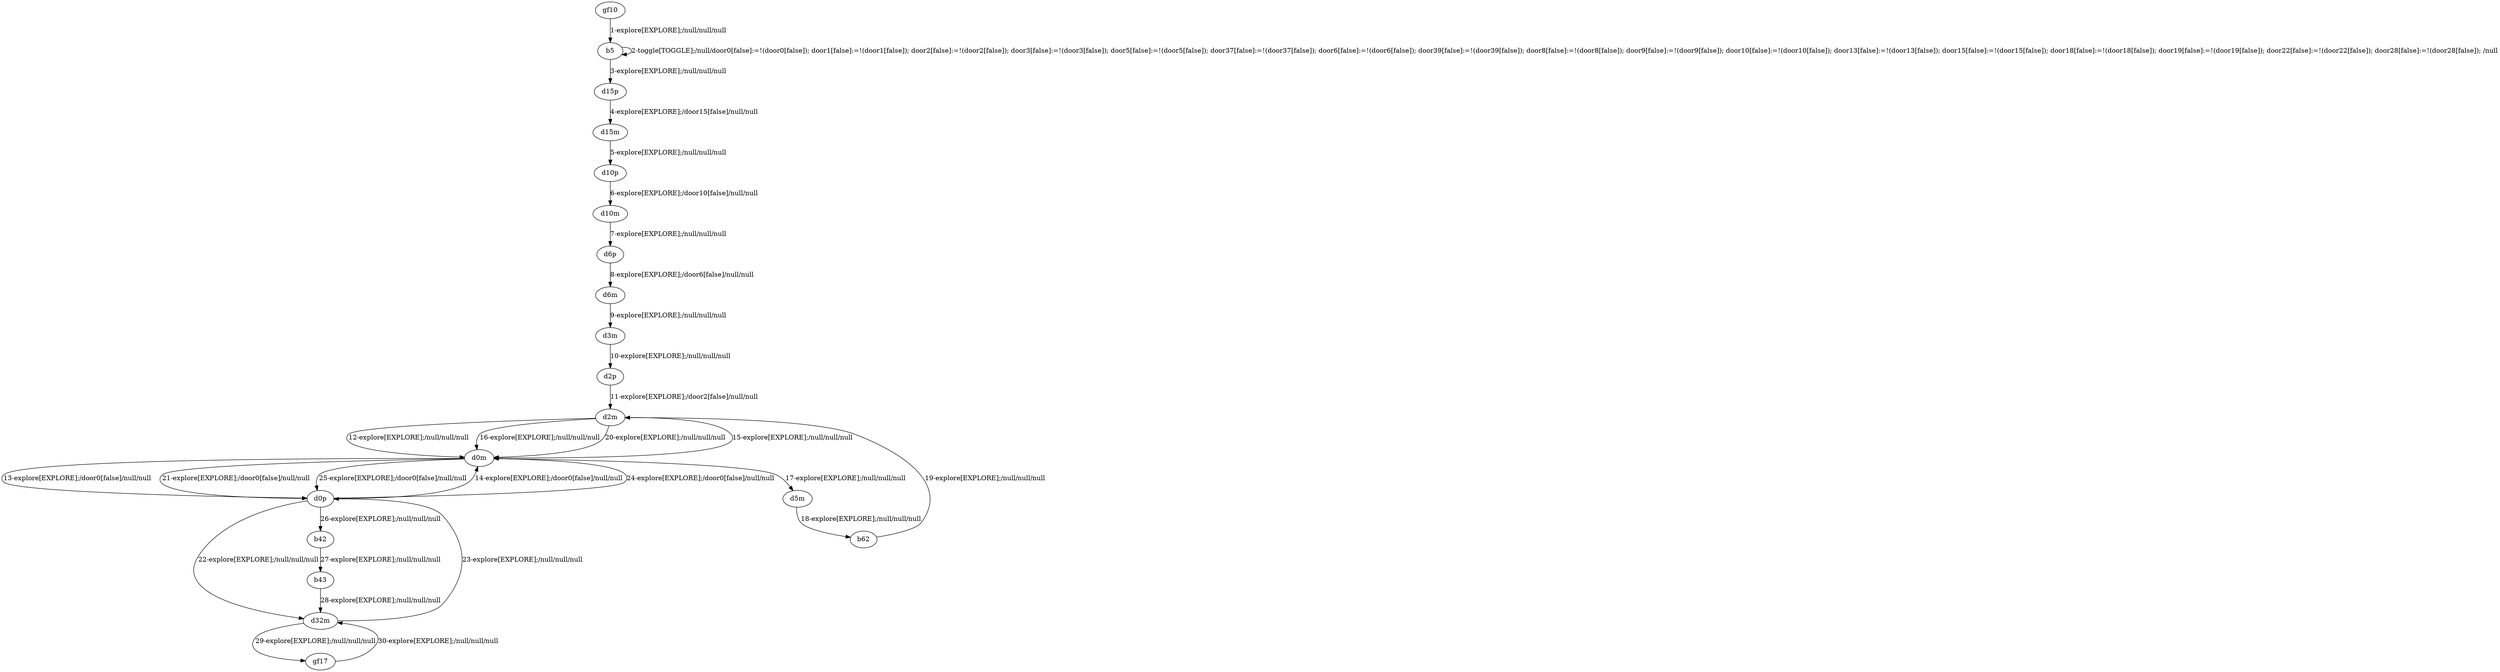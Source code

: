 # Total number of goals covered by this test: 1
# gf17 --> d32m

digraph g {
"gf10" -> "b5" [label = "1-explore[EXPLORE];/null/null/null"];
"b5" -> "b5" [label = "2-toggle[TOGGLE];/null/door0[false]:=!(door0[false]); door1[false]:=!(door1[false]); door2[false]:=!(door2[false]); door3[false]:=!(door3[false]); door5[false]:=!(door5[false]); door37[false]:=!(door37[false]); door6[false]:=!(door6[false]); door39[false]:=!(door39[false]); door8[false]:=!(door8[false]); door9[false]:=!(door9[false]); door10[false]:=!(door10[false]); door13[false]:=!(door13[false]); door15[false]:=!(door15[false]); door18[false]:=!(door18[false]); door19[false]:=!(door19[false]); door22[false]:=!(door22[false]); door28[false]:=!(door28[false]); /null"];
"b5" -> "d15p" [label = "3-explore[EXPLORE];/null/null/null"];
"d15p" -> "d15m" [label = "4-explore[EXPLORE];/door15[false]/null/null"];
"d15m" -> "d10p" [label = "5-explore[EXPLORE];/null/null/null"];
"d10p" -> "d10m" [label = "6-explore[EXPLORE];/door10[false]/null/null"];
"d10m" -> "d6p" [label = "7-explore[EXPLORE];/null/null/null"];
"d6p" -> "d6m" [label = "8-explore[EXPLORE];/door6[false]/null/null"];
"d6m" -> "d3m" [label = "9-explore[EXPLORE];/null/null/null"];
"d3m" -> "d2p" [label = "10-explore[EXPLORE];/null/null/null"];
"d2p" -> "d2m" [label = "11-explore[EXPLORE];/door2[false]/null/null"];
"d2m" -> "d0m" [label = "12-explore[EXPLORE];/null/null/null"];
"d0m" -> "d0p" [label = "13-explore[EXPLORE];/door0[false]/null/null"];
"d0p" -> "d0m" [label = "14-explore[EXPLORE];/door0[false]/null/null"];
"d0m" -> "d2m" [label = "15-explore[EXPLORE];/null/null/null"];
"d2m" -> "d0m" [label = "16-explore[EXPLORE];/null/null/null"];
"d0m" -> "d5m" [label = "17-explore[EXPLORE];/null/null/null"];
"d5m" -> "b62" [label = "18-explore[EXPLORE];/null/null/null"];
"b62" -> "d2m" [label = "19-explore[EXPLORE];/null/null/null"];
"d2m" -> "d0m" [label = "20-explore[EXPLORE];/null/null/null"];
"d0m" -> "d0p" [label = "21-explore[EXPLORE];/door0[false]/null/null"];
"d0p" -> "d32m" [label = "22-explore[EXPLORE];/null/null/null"];
"d32m" -> "d0p" [label = "23-explore[EXPLORE];/null/null/null"];
"d0p" -> "d0m" [label = "24-explore[EXPLORE];/door0[false]/null/null"];
"d0m" -> "d0p" [label = "25-explore[EXPLORE];/door0[false]/null/null"];
"d0p" -> "b42" [label = "26-explore[EXPLORE];/null/null/null"];
"b42" -> "b43" [label = "27-explore[EXPLORE];/null/null/null"];
"b43" -> "d32m" [label = "28-explore[EXPLORE];/null/null/null"];
"d32m" -> "gf17" [label = "29-explore[EXPLORE];/null/null/null"];
"gf17" -> "d32m" [label = "30-explore[EXPLORE];/null/null/null"];
}